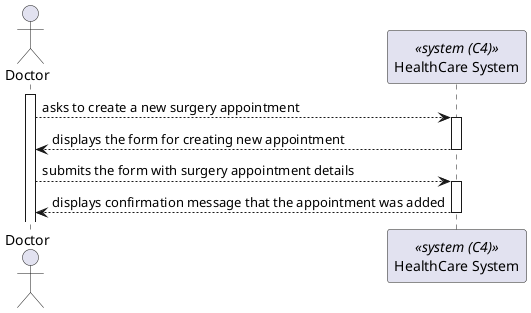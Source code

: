 @startuml AppointmentCreation(level1)

actor Doctor as "Doctor"
participant SYS as "HealthCare System" <<system (C4)>>

activate Doctor 
Doctor --> SYS : asks to create a new surgery appointment 

activate SYS 
SYS --> Doctor : displays the form for creating new appointment
deactivate SYS

Doctor --> SYS : submits the form with surgery appointment details

activate SYS
SYS --> Doctor : displays confirmation message that the appointment was added

deactivate SYS

@enduml
